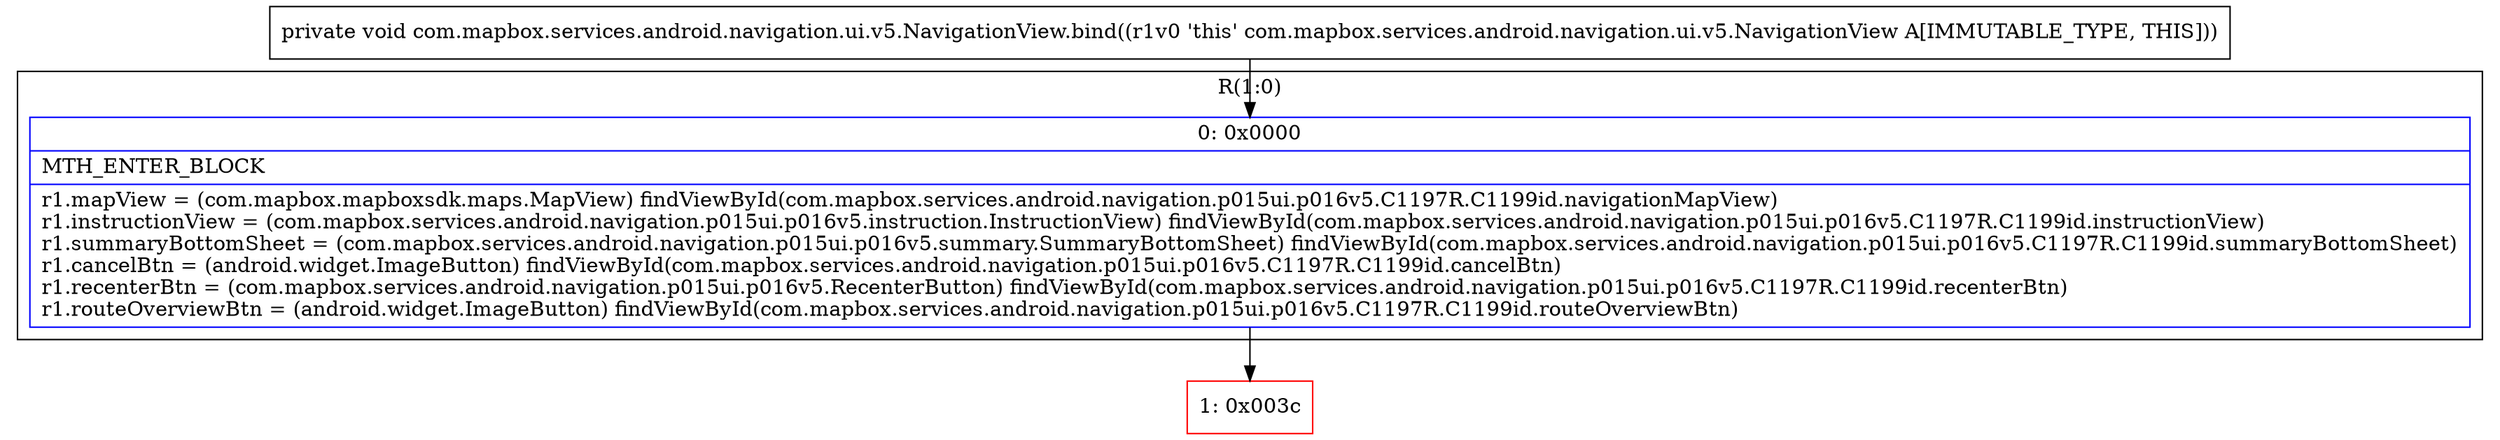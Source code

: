 digraph "CFG forcom.mapbox.services.android.navigation.ui.v5.NavigationView.bind()V" {
subgraph cluster_Region_1179272453 {
label = "R(1:0)";
node [shape=record,color=blue];
Node_0 [shape=record,label="{0\:\ 0x0000|MTH_ENTER_BLOCK\l|r1.mapView = (com.mapbox.mapboxsdk.maps.MapView) findViewById(com.mapbox.services.android.navigation.p015ui.p016v5.C1197R.C1199id.navigationMapView)\lr1.instructionView = (com.mapbox.services.android.navigation.p015ui.p016v5.instruction.InstructionView) findViewById(com.mapbox.services.android.navigation.p015ui.p016v5.C1197R.C1199id.instructionView)\lr1.summaryBottomSheet = (com.mapbox.services.android.navigation.p015ui.p016v5.summary.SummaryBottomSheet) findViewById(com.mapbox.services.android.navigation.p015ui.p016v5.C1197R.C1199id.summaryBottomSheet)\lr1.cancelBtn = (android.widget.ImageButton) findViewById(com.mapbox.services.android.navigation.p015ui.p016v5.C1197R.C1199id.cancelBtn)\lr1.recenterBtn = (com.mapbox.services.android.navigation.p015ui.p016v5.RecenterButton) findViewById(com.mapbox.services.android.navigation.p015ui.p016v5.C1197R.C1199id.recenterBtn)\lr1.routeOverviewBtn = (android.widget.ImageButton) findViewById(com.mapbox.services.android.navigation.p015ui.p016v5.C1197R.C1199id.routeOverviewBtn)\l}"];
}
Node_1 [shape=record,color=red,label="{1\:\ 0x003c}"];
MethodNode[shape=record,label="{private void com.mapbox.services.android.navigation.ui.v5.NavigationView.bind((r1v0 'this' com.mapbox.services.android.navigation.ui.v5.NavigationView A[IMMUTABLE_TYPE, THIS])) }"];
MethodNode -> Node_0;
Node_0 -> Node_1;
}

